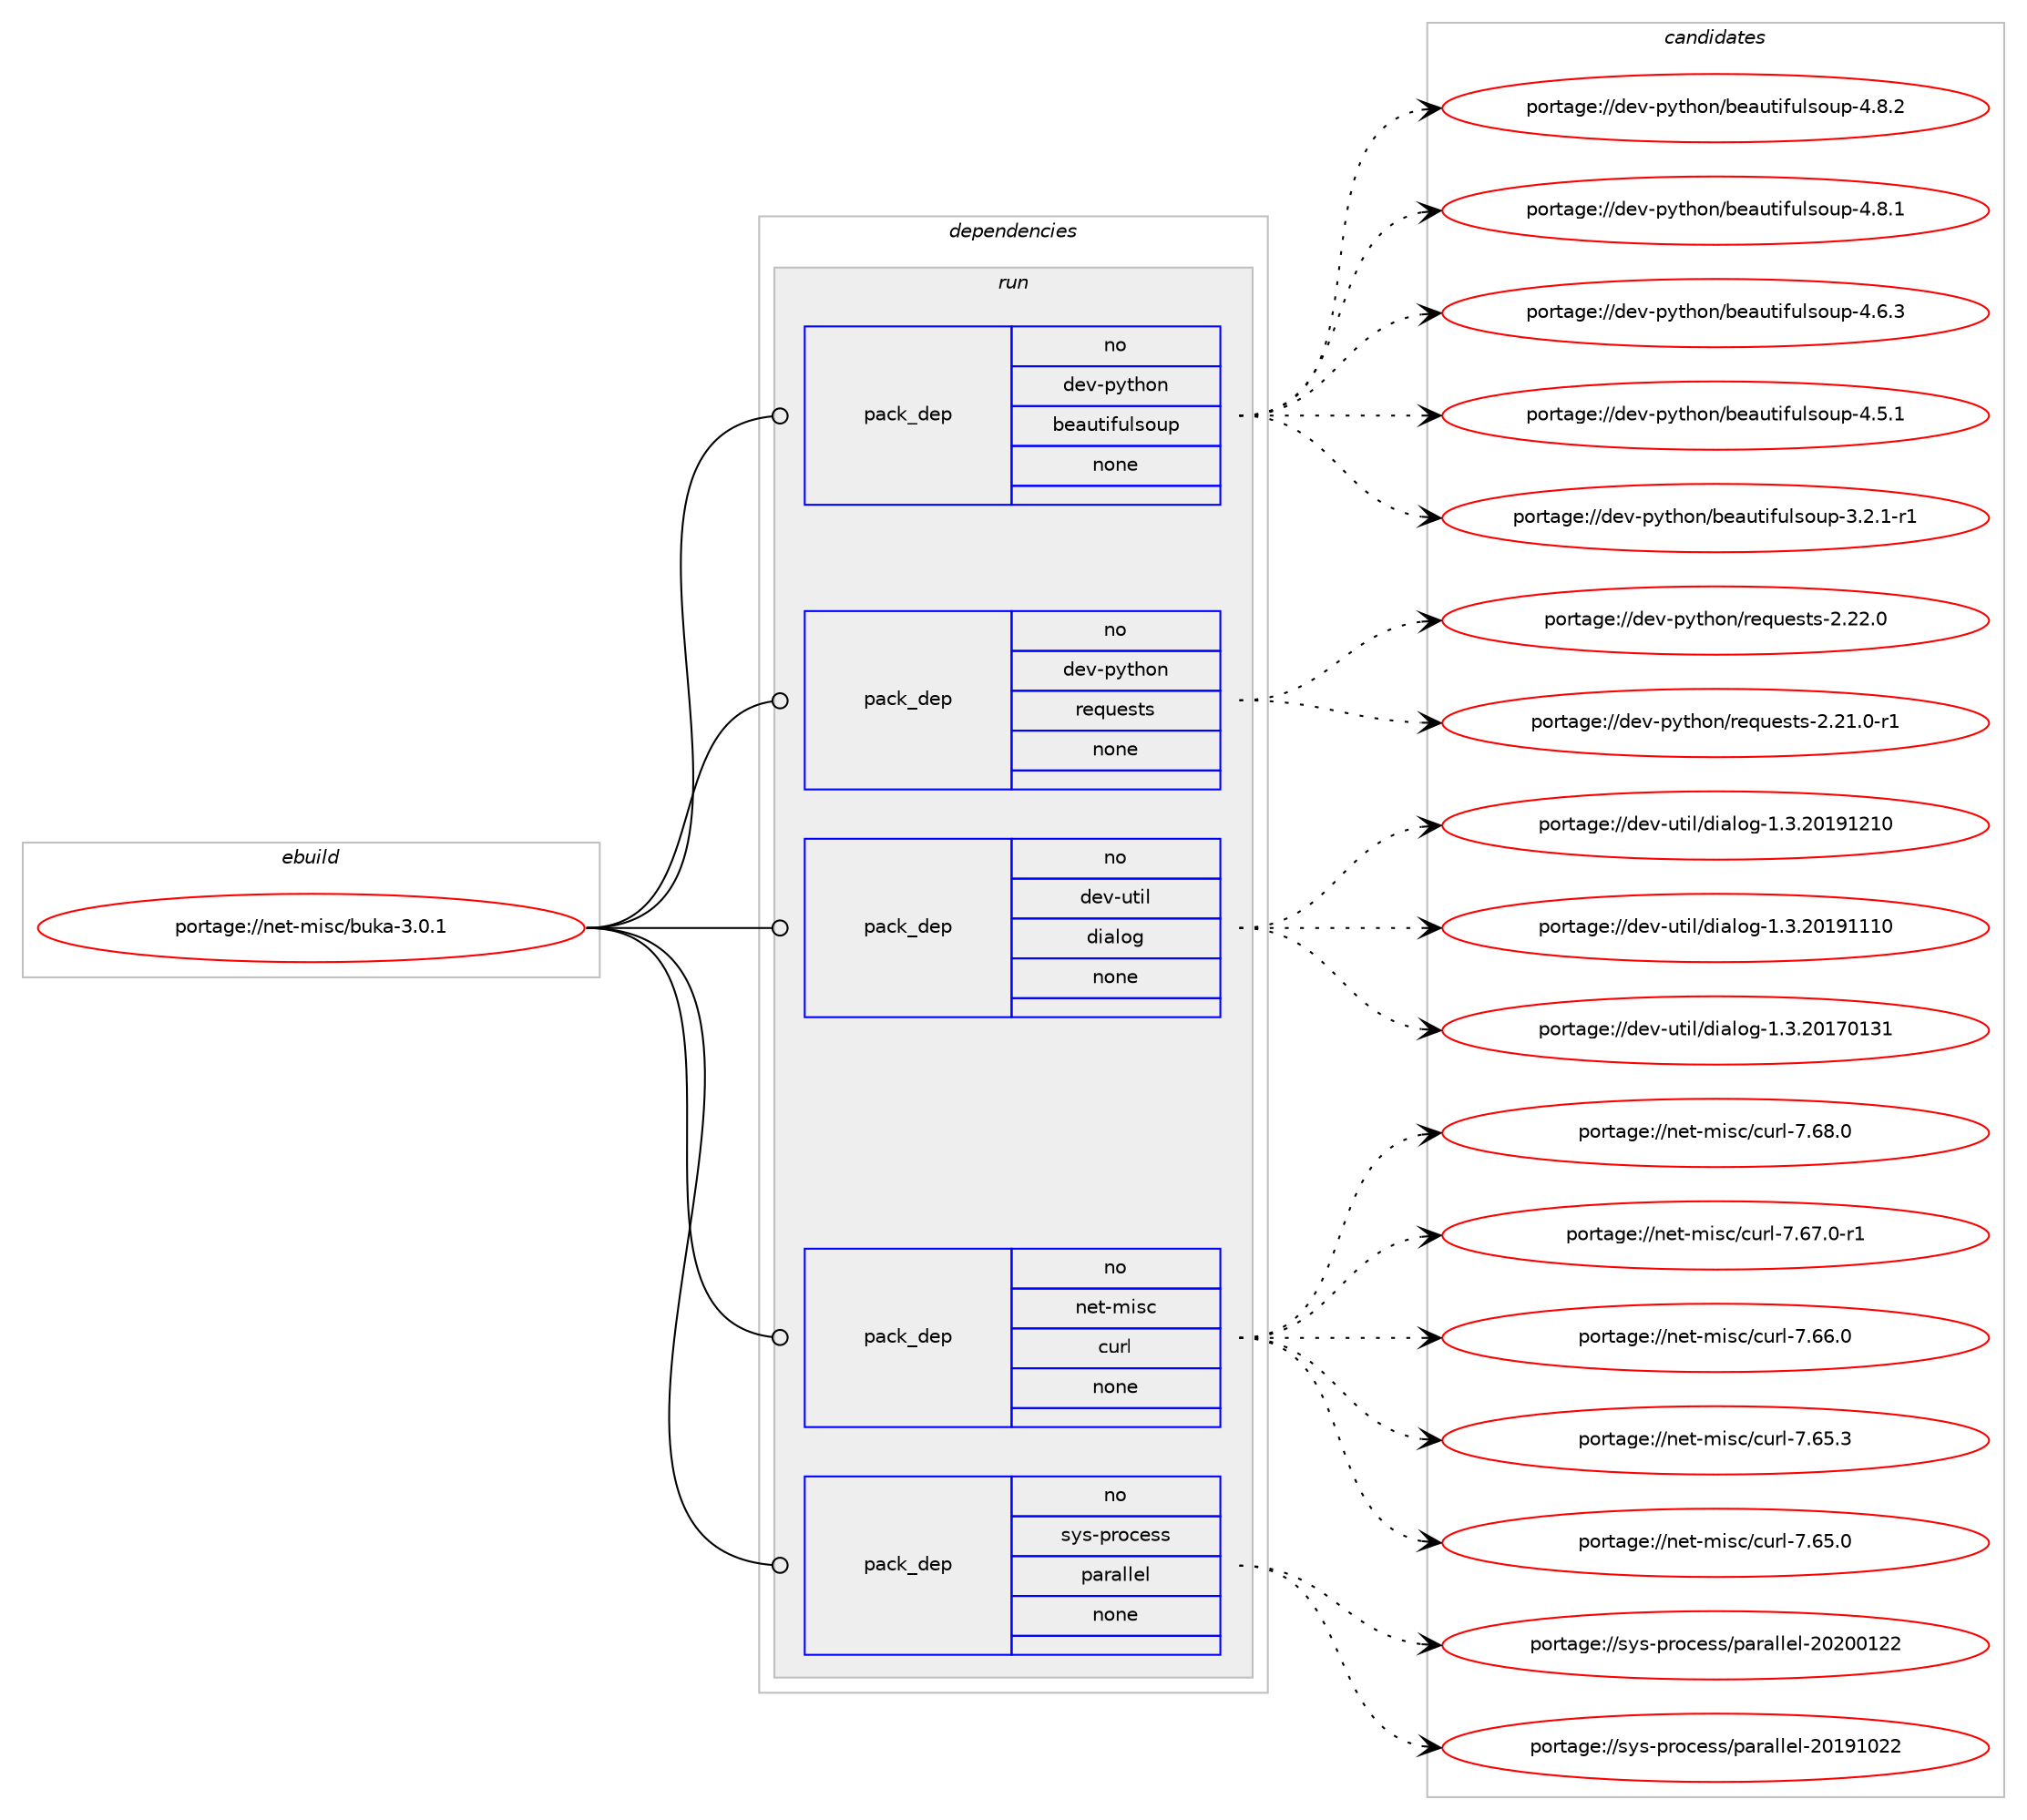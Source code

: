 digraph prolog {

# *************
# Graph options
# *************

newrank=true;
concentrate=true;
compound=true;
graph [rankdir=LR,fontname=Helvetica,fontsize=10,ranksep=1.5];#, ranksep=2.5, nodesep=0.2];
edge  [arrowhead=vee];
node  [fontname=Helvetica,fontsize=10];

# **********
# The ebuild
# **********

subgraph cluster_leftcol {
color=gray;
rank=same;
label=<<i>ebuild</i>>;
id [label="portage://net-misc/buka-3.0.1", color=red, width=4, href="../net-misc/buka-3.0.1.svg"];
}

# ****************
# The dependencies
# ****************

subgraph cluster_midcol {
color=gray;
label=<<i>dependencies</i>>;
subgraph cluster_compile {
fillcolor="#eeeeee";
style=filled;
label=<<i>compile</i>>;
}
subgraph cluster_compileandrun {
fillcolor="#eeeeee";
style=filled;
label=<<i>compile and run</i>>;
}
subgraph cluster_run {
fillcolor="#eeeeee";
style=filled;
label=<<i>run</i>>;
subgraph pack98483 {
dependency127181 [label=<<TABLE BORDER="0" CELLBORDER="1" CELLSPACING="0" CELLPADDING="4" WIDTH="220"><TR><TD ROWSPAN="6" CELLPADDING="30">pack_dep</TD></TR><TR><TD WIDTH="110">no</TD></TR><TR><TD>dev-python</TD></TR><TR><TD>beautifulsoup</TD></TR><TR><TD>none</TD></TR><TR><TD></TD></TR></TABLE>>, shape=none, color=blue];
}
id:e -> dependency127181:w [weight=20,style="solid",arrowhead="odot"];
subgraph pack98484 {
dependency127182 [label=<<TABLE BORDER="0" CELLBORDER="1" CELLSPACING="0" CELLPADDING="4" WIDTH="220"><TR><TD ROWSPAN="6" CELLPADDING="30">pack_dep</TD></TR><TR><TD WIDTH="110">no</TD></TR><TR><TD>dev-python</TD></TR><TR><TD>requests</TD></TR><TR><TD>none</TD></TR><TR><TD></TD></TR></TABLE>>, shape=none, color=blue];
}
id:e -> dependency127182:w [weight=20,style="solid",arrowhead="odot"];
subgraph pack98485 {
dependency127183 [label=<<TABLE BORDER="0" CELLBORDER="1" CELLSPACING="0" CELLPADDING="4" WIDTH="220"><TR><TD ROWSPAN="6" CELLPADDING="30">pack_dep</TD></TR><TR><TD WIDTH="110">no</TD></TR><TR><TD>dev-util</TD></TR><TR><TD>dialog</TD></TR><TR><TD>none</TD></TR><TR><TD></TD></TR></TABLE>>, shape=none, color=blue];
}
id:e -> dependency127183:w [weight=20,style="solid",arrowhead="odot"];
subgraph pack98486 {
dependency127184 [label=<<TABLE BORDER="0" CELLBORDER="1" CELLSPACING="0" CELLPADDING="4" WIDTH="220"><TR><TD ROWSPAN="6" CELLPADDING="30">pack_dep</TD></TR><TR><TD WIDTH="110">no</TD></TR><TR><TD>net-misc</TD></TR><TR><TD>curl</TD></TR><TR><TD>none</TD></TR><TR><TD></TD></TR></TABLE>>, shape=none, color=blue];
}
id:e -> dependency127184:w [weight=20,style="solid",arrowhead="odot"];
subgraph pack98487 {
dependency127185 [label=<<TABLE BORDER="0" CELLBORDER="1" CELLSPACING="0" CELLPADDING="4" WIDTH="220"><TR><TD ROWSPAN="6" CELLPADDING="30">pack_dep</TD></TR><TR><TD WIDTH="110">no</TD></TR><TR><TD>sys-process</TD></TR><TR><TD>parallel</TD></TR><TR><TD>none</TD></TR><TR><TD></TD></TR></TABLE>>, shape=none, color=blue];
}
id:e -> dependency127185:w [weight=20,style="solid",arrowhead="odot"];
}
}

# **************
# The candidates
# **************

subgraph cluster_choices {
rank=same;
color=gray;
label=<<i>candidates</i>>;

subgraph choice98483 {
color=black;
nodesep=1;
choice10010111845112121116104111110479810197117116105102117108115111117112455246564650 [label="portage://dev-python/beautifulsoup-4.8.2", color=red, width=4,href="../dev-python/beautifulsoup-4.8.2.svg"];
choice10010111845112121116104111110479810197117116105102117108115111117112455246564649 [label="portage://dev-python/beautifulsoup-4.8.1", color=red, width=4,href="../dev-python/beautifulsoup-4.8.1.svg"];
choice10010111845112121116104111110479810197117116105102117108115111117112455246544651 [label="portage://dev-python/beautifulsoup-4.6.3", color=red, width=4,href="../dev-python/beautifulsoup-4.6.3.svg"];
choice10010111845112121116104111110479810197117116105102117108115111117112455246534649 [label="portage://dev-python/beautifulsoup-4.5.1", color=red, width=4,href="../dev-python/beautifulsoup-4.5.1.svg"];
choice100101118451121211161041111104798101971171161051021171081151111171124551465046494511449 [label="portage://dev-python/beautifulsoup-3.2.1-r1", color=red, width=4,href="../dev-python/beautifulsoup-3.2.1-r1.svg"];
dependency127181:e -> choice10010111845112121116104111110479810197117116105102117108115111117112455246564650:w [style=dotted,weight="100"];
dependency127181:e -> choice10010111845112121116104111110479810197117116105102117108115111117112455246564649:w [style=dotted,weight="100"];
dependency127181:e -> choice10010111845112121116104111110479810197117116105102117108115111117112455246544651:w [style=dotted,weight="100"];
dependency127181:e -> choice10010111845112121116104111110479810197117116105102117108115111117112455246534649:w [style=dotted,weight="100"];
dependency127181:e -> choice100101118451121211161041111104798101971171161051021171081151111171124551465046494511449:w [style=dotted,weight="100"];
}
subgraph choice98484 {
color=black;
nodesep=1;
choice100101118451121211161041111104711410111311710111511611545504650504648 [label="portage://dev-python/requests-2.22.0", color=red, width=4,href="../dev-python/requests-2.22.0.svg"];
choice1001011184511212111610411111047114101113117101115116115455046504946484511449 [label="portage://dev-python/requests-2.21.0-r1", color=red, width=4,href="../dev-python/requests-2.21.0-r1.svg"];
dependency127182:e -> choice100101118451121211161041111104711410111311710111511611545504650504648:w [style=dotted,weight="100"];
dependency127182:e -> choice1001011184511212111610411111047114101113117101115116115455046504946484511449:w [style=dotted,weight="100"];
}
subgraph choice98485 {
color=black;
nodesep=1;
choice10010111845117116105108471001059710811110345494651465048495749504948 [label="portage://dev-util/dialog-1.3.20191210", color=red, width=4,href="../dev-util/dialog-1.3.20191210.svg"];
choice10010111845117116105108471001059710811110345494651465048495749494948 [label="portage://dev-util/dialog-1.3.20191110", color=red, width=4,href="../dev-util/dialog-1.3.20191110.svg"];
choice10010111845117116105108471001059710811110345494651465048495548495149 [label="portage://dev-util/dialog-1.3.20170131", color=red, width=4,href="../dev-util/dialog-1.3.20170131.svg"];
dependency127183:e -> choice10010111845117116105108471001059710811110345494651465048495749504948:w [style=dotted,weight="100"];
dependency127183:e -> choice10010111845117116105108471001059710811110345494651465048495749494948:w [style=dotted,weight="100"];
dependency127183:e -> choice10010111845117116105108471001059710811110345494651465048495548495149:w [style=dotted,weight="100"];
}
subgraph choice98486 {
color=black;
nodesep=1;
choice1101011164510910511599479911711410845554654564648 [label="portage://net-misc/curl-7.68.0", color=red, width=4,href="../net-misc/curl-7.68.0.svg"];
choice11010111645109105115994799117114108455546545546484511449 [label="portage://net-misc/curl-7.67.0-r1", color=red, width=4,href="../net-misc/curl-7.67.0-r1.svg"];
choice1101011164510910511599479911711410845554654544648 [label="portage://net-misc/curl-7.66.0", color=red, width=4,href="../net-misc/curl-7.66.0.svg"];
choice1101011164510910511599479911711410845554654534651 [label="portage://net-misc/curl-7.65.3", color=red, width=4,href="../net-misc/curl-7.65.3.svg"];
choice1101011164510910511599479911711410845554654534648 [label="portage://net-misc/curl-7.65.0", color=red, width=4,href="../net-misc/curl-7.65.0.svg"];
dependency127184:e -> choice1101011164510910511599479911711410845554654564648:w [style=dotted,weight="100"];
dependency127184:e -> choice11010111645109105115994799117114108455546545546484511449:w [style=dotted,weight="100"];
dependency127184:e -> choice1101011164510910511599479911711410845554654544648:w [style=dotted,weight="100"];
dependency127184:e -> choice1101011164510910511599479911711410845554654534651:w [style=dotted,weight="100"];
dependency127184:e -> choice1101011164510910511599479911711410845554654534648:w [style=dotted,weight="100"];
}
subgraph choice98487 {
color=black;
nodesep=1;
choice1151211154511211411199101115115471129711497108108101108455048504848495050 [label="portage://sys-process/parallel-20200122", color=red, width=4,href="../sys-process/parallel-20200122.svg"];
choice1151211154511211411199101115115471129711497108108101108455048495749485050 [label="portage://sys-process/parallel-20191022", color=red, width=4,href="../sys-process/parallel-20191022.svg"];
dependency127185:e -> choice1151211154511211411199101115115471129711497108108101108455048504848495050:w [style=dotted,weight="100"];
dependency127185:e -> choice1151211154511211411199101115115471129711497108108101108455048495749485050:w [style=dotted,weight="100"];
}
}

}
